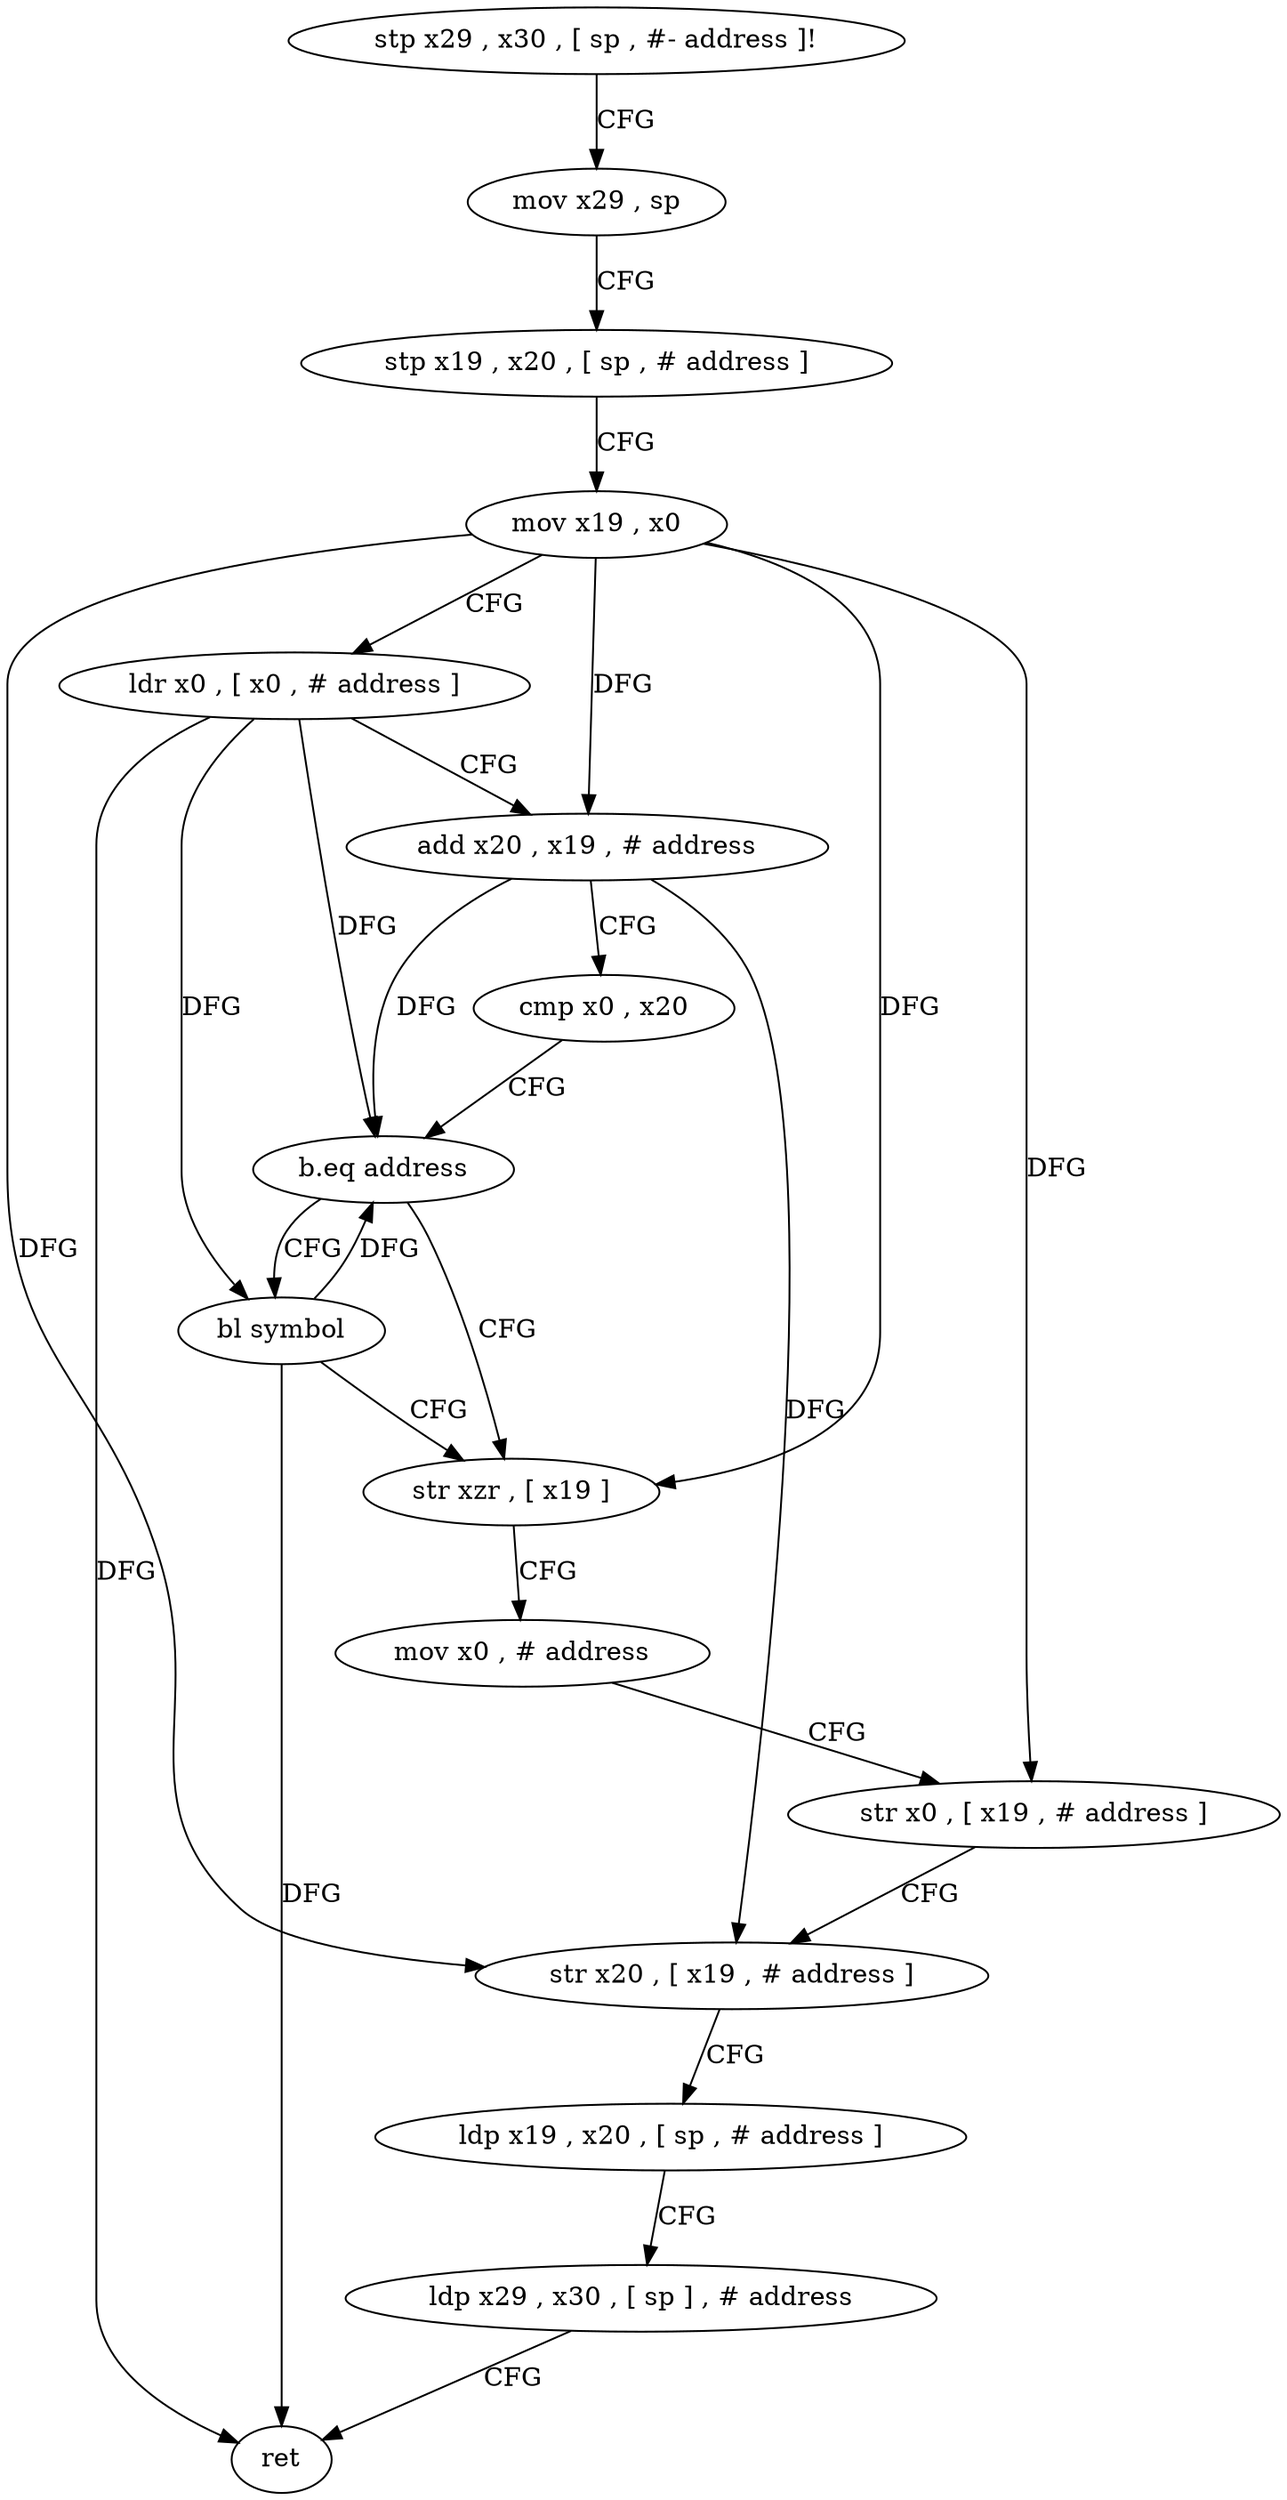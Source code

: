 digraph "func" {
"4331996" [label = "stp x29 , x30 , [ sp , #- address ]!" ]
"4332000" [label = "mov x29 , sp" ]
"4332004" [label = "stp x19 , x20 , [ sp , # address ]" ]
"4332008" [label = "mov x19 , x0" ]
"4332012" [label = "ldr x0 , [ x0 , # address ]" ]
"4332016" [label = "add x20 , x19 , # address" ]
"4332020" [label = "cmp x0 , x20" ]
"4332024" [label = "b.eq address" ]
"4332032" [label = "str xzr , [ x19 ]" ]
"4332028" [label = "bl symbol" ]
"4332036" [label = "mov x0 , # address" ]
"4332040" [label = "str x0 , [ x19 , # address ]" ]
"4332044" [label = "str x20 , [ x19 , # address ]" ]
"4332048" [label = "ldp x19 , x20 , [ sp , # address ]" ]
"4332052" [label = "ldp x29 , x30 , [ sp ] , # address" ]
"4332056" [label = "ret" ]
"4331996" -> "4332000" [ label = "CFG" ]
"4332000" -> "4332004" [ label = "CFG" ]
"4332004" -> "4332008" [ label = "CFG" ]
"4332008" -> "4332012" [ label = "CFG" ]
"4332008" -> "4332016" [ label = "DFG" ]
"4332008" -> "4332032" [ label = "DFG" ]
"4332008" -> "4332040" [ label = "DFG" ]
"4332008" -> "4332044" [ label = "DFG" ]
"4332012" -> "4332016" [ label = "CFG" ]
"4332012" -> "4332024" [ label = "DFG" ]
"4332012" -> "4332056" [ label = "DFG" ]
"4332012" -> "4332028" [ label = "DFG" ]
"4332016" -> "4332020" [ label = "CFG" ]
"4332016" -> "4332024" [ label = "DFG" ]
"4332016" -> "4332044" [ label = "DFG" ]
"4332020" -> "4332024" [ label = "CFG" ]
"4332024" -> "4332032" [ label = "CFG" ]
"4332024" -> "4332028" [ label = "CFG" ]
"4332032" -> "4332036" [ label = "CFG" ]
"4332028" -> "4332032" [ label = "CFG" ]
"4332028" -> "4332024" [ label = "DFG" ]
"4332028" -> "4332056" [ label = "DFG" ]
"4332036" -> "4332040" [ label = "CFG" ]
"4332040" -> "4332044" [ label = "CFG" ]
"4332044" -> "4332048" [ label = "CFG" ]
"4332048" -> "4332052" [ label = "CFG" ]
"4332052" -> "4332056" [ label = "CFG" ]
}
